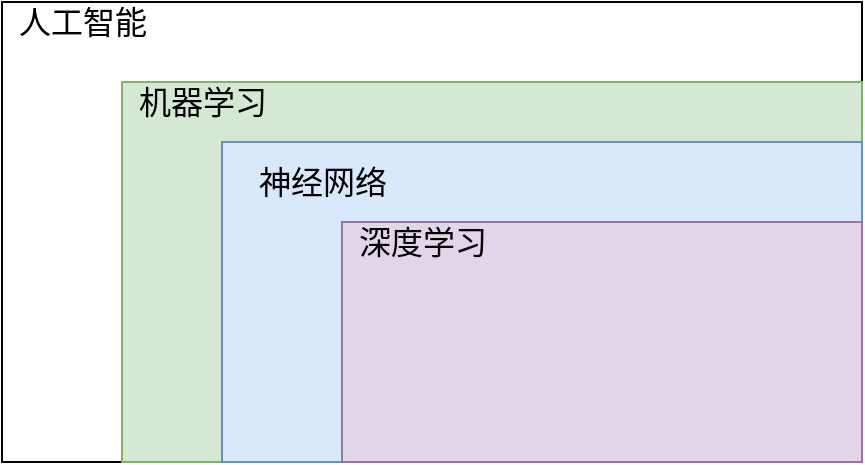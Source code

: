 <mxfile>
    <diagram id="cMMsgaBbdTfNt6di0yoU" name="第 1 页">
        <mxGraphModel dx="1374" dy="779" grid="1" gridSize="10" guides="1" tooltips="1" connect="1" arrows="1" fold="1" page="1" pageScale="1" pageWidth="827" pageHeight="1169" math="0" shadow="0">
            <root>
                <mxCell id="0"/>
                <mxCell id="1" parent="0"/>
                <mxCell id="2" value="" style="rounded=0;whiteSpace=wrap;html=1;" vertex="1" parent="1">
                    <mxGeometry x="90" y="330" width="430" height="230" as="geometry"/>
                </mxCell>
                <mxCell id="3" value="" style="rounded=0;whiteSpace=wrap;html=1;fillColor=#d5e8d4;strokeColor=#82b366;" vertex="1" parent="1">
                    <mxGeometry x="150" y="370" width="370" height="190" as="geometry"/>
                </mxCell>
                <mxCell id="4" value="" style="rounded=0;whiteSpace=wrap;html=1;fillColor=#dae8fc;strokeColor=#6c8ebf;" vertex="1" parent="1">
                    <mxGeometry x="200" y="400" width="320" height="160" as="geometry"/>
                </mxCell>
                <mxCell id="5" value="人工智能" style="text;html=1;resizable=0;autosize=1;align=center;verticalAlign=middle;points=[];fillColor=none;strokeColor=none;rounded=0;fontSize=16;" vertex="1" parent="1">
                    <mxGeometry x="90" y="330" width="80" height="20" as="geometry"/>
                </mxCell>
                <mxCell id="6" value="机器学习" style="text;html=1;resizable=0;autosize=1;align=center;verticalAlign=middle;points=[];fillColor=none;strokeColor=none;rounded=0;fontSize=16;" vertex="1" parent="1">
                    <mxGeometry x="150" y="370" width="80" height="20" as="geometry"/>
                </mxCell>
                <mxCell id="8" value="神经网络" style="text;html=1;resizable=0;autosize=1;align=center;verticalAlign=middle;points=[];fillColor=none;strokeColor=none;rounded=0;fontSize=16;" vertex="1" parent="1">
                    <mxGeometry x="210" y="410" width="80" height="20" as="geometry"/>
                </mxCell>
                <mxCell id="9" value="" style="rounded=0;whiteSpace=wrap;html=1;fillColor=#e1d5e7;strokeColor=#9673a6;" vertex="1" parent="1">
                    <mxGeometry x="260" y="440" width="260" height="120" as="geometry"/>
                </mxCell>
                <mxCell id="7" value="深度学习" style="text;html=1;resizable=0;autosize=1;align=center;verticalAlign=middle;points=[];fillColor=none;strokeColor=none;rounded=0;fontSize=16;" vertex="1" parent="1">
                    <mxGeometry x="260" y="440" width="80" height="20" as="geometry"/>
                </mxCell>
            </root>
        </mxGraphModel>
    </diagram>
</mxfile>